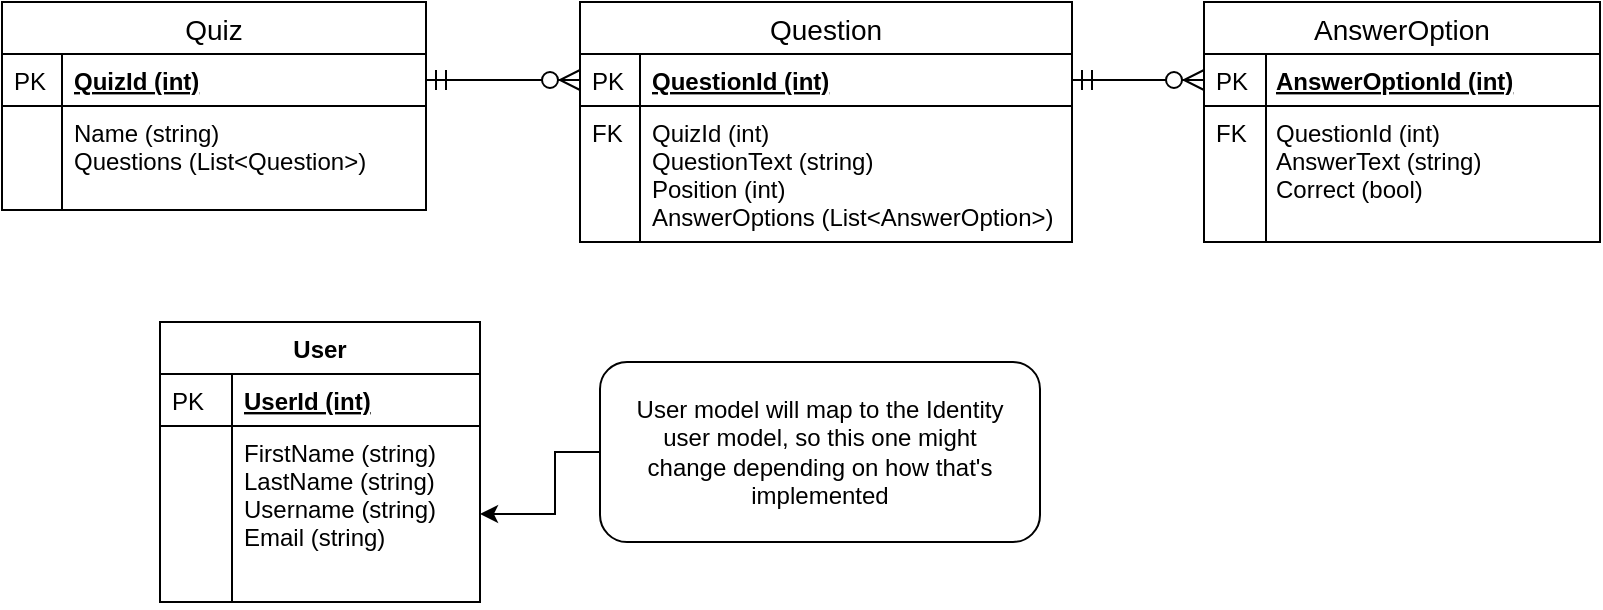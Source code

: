 <mxfile version="13.0.3" type="device"><diagram id="TMvF2rThjExEM2So8tfz" name="Page-1"><mxGraphModel dx="2128" dy="607" grid="0" gridSize="10" guides="1" tooltips="1" connect="1" arrows="1" fold="1" page="1" pageScale="1" pageWidth="850" pageHeight="1100" background="#FFFFFF" math="0" shadow="0"><root><mxCell id="0"/><mxCell id="1" parent="0"/><mxCell id="F-LjIgy3ygnJSt-M6D0Y-1" value="" style="edgeStyle=orthogonalEdgeStyle;endArrow=ERzeroToMany;startArrow=ERmandOne;shadow=0;strokeWidth=1;endSize=8;startSize=8;exitX=1;exitY=0.5;exitDx=0;exitDy=0;entryX=0;entryY=0.5;entryDx=0;entryDy=0;" parent="1" source="F-LjIgy3ygnJSt-M6D0Y-4" target="F-LjIgy3ygnJSt-M6D0Y-10" edge="1"><mxGeometry width="100" height="100" relative="1" as="geometry"><mxPoint x="190" y="490" as="sourcePoint"/><mxPoint x="270" y="490" as="targetPoint"/></mxGeometry></mxCell><mxCell id="F-LjIgy3ygnJSt-M6D0Y-2" value="" style="group" parent="1" vertex="1" connectable="0"><mxGeometry x="-740" y="30" width="212" height="120" as="geometry"/></mxCell><mxCell id="F-LjIgy3ygnJSt-M6D0Y-3" value="Quiz" style="swimlane;fontStyle=0;childLayout=stackLayout;horizontal=1;startSize=26;horizontalStack=0;resizeParent=1;resizeParentMax=0;resizeLast=0;collapsible=1;marginBottom=0;align=center;fontSize=14;" parent="F-LjIgy3ygnJSt-M6D0Y-2" vertex="1"><mxGeometry x="-79" width="212" height="104" as="geometry"><mxRectangle x="90" y="260" width="60" height="26" as="alternateBounds"/></mxGeometry></mxCell><mxCell id="F-LjIgy3ygnJSt-M6D0Y-4" value="QuizId (int)" style="shape=partialRectangle;top=0;left=0;right=0;bottom=1;align=left;verticalAlign=middle;fillColor=none;spacingLeft=34;spacingRight=4;overflow=hidden;rotatable=0;points=[[0,0.5],[1,0.5]];portConstraint=eastwest;dropTarget=0;fontStyle=5;fontSize=12;" parent="F-LjIgy3ygnJSt-M6D0Y-3" vertex="1"><mxGeometry y="26" width="212" height="26" as="geometry"/></mxCell><mxCell id="F-LjIgy3ygnJSt-M6D0Y-5" value="PK" style="shape=partialRectangle;top=0;left=0;bottom=0;fillColor=none;align=left;verticalAlign=middle;spacingLeft=4;spacingRight=4;overflow=hidden;rotatable=0;points=[];portConstraint=eastwest;part=1;fontSize=12;" parent="F-LjIgy3ygnJSt-M6D0Y-4" vertex="1" connectable="0"><mxGeometry width="30" height="26" as="geometry"/></mxCell><mxCell id="F-LjIgy3ygnJSt-M6D0Y-6" value="Name (string)&#10;Questions (List&lt;Question&gt;)" style="shape=partialRectangle;top=0;left=0;right=0;bottom=0;align=left;verticalAlign=top;fillColor=none;spacingLeft=34;spacingRight=4;overflow=hidden;rotatable=0;points=[[0,0.5],[1,0.5]];portConstraint=eastwest;dropTarget=0;fontSize=12;" parent="F-LjIgy3ygnJSt-M6D0Y-3" vertex="1"><mxGeometry y="52" width="212" height="52" as="geometry"/></mxCell><mxCell id="F-LjIgy3ygnJSt-M6D0Y-7" value="" style="shape=partialRectangle;top=0;left=0;bottom=0;fillColor=none;align=left;verticalAlign=top;spacingLeft=4;spacingRight=4;overflow=hidden;rotatable=0;points=[];portConstraint=eastwest;part=1;fontSize=12;" parent="F-LjIgy3ygnJSt-M6D0Y-6" vertex="1" connectable="0"><mxGeometry width="30" height="52" as="geometry"/></mxCell><mxCell id="F-LjIgy3ygnJSt-M6D0Y-8" value="" style="group" parent="1" vertex="1" connectable="0"><mxGeometry x="-530" y="30" width="246" height="120" as="geometry"/></mxCell><mxCell id="F-LjIgy3ygnJSt-M6D0Y-9" value="Question" style="swimlane;fontStyle=0;childLayout=stackLayout;horizontal=1;startSize=26;horizontalStack=0;resizeParent=1;resizeParentMax=0;resizeLast=0;collapsible=1;marginBottom=0;align=center;fontSize=14;" parent="F-LjIgy3ygnJSt-M6D0Y-8" vertex="1"><mxGeometry width="246" height="120" as="geometry"><mxRectangle x="90" y="260" width="60" height="26" as="alternateBounds"/></mxGeometry></mxCell><mxCell id="F-LjIgy3ygnJSt-M6D0Y-10" value="QuestionId (int)" style="shape=partialRectangle;top=0;left=0;right=0;bottom=1;align=left;verticalAlign=middle;fillColor=none;spacingLeft=34;spacingRight=4;overflow=hidden;rotatable=0;points=[[0,0.5],[1,0.5]];portConstraint=eastwest;dropTarget=0;fontStyle=5;fontSize=12;" parent="F-LjIgy3ygnJSt-M6D0Y-9" vertex="1"><mxGeometry y="26" width="246" height="26" as="geometry"/></mxCell><mxCell id="F-LjIgy3ygnJSt-M6D0Y-11" value="PK" style="shape=partialRectangle;top=0;left=0;bottom=0;fillColor=none;align=left;verticalAlign=middle;spacingLeft=4;spacingRight=4;overflow=hidden;rotatable=0;points=[];portConstraint=eastwest;part=1;fontSize=12;" parent="F-LjIgy3ygnJSt-M6D0Y-10" vertex="1" connectable="0"><mxGeometry width="30" height="26" as="geometry"/></mxCell><mxCell id="F-LjIgy3ygnJSt-M6D0Y-12" value="QuizId (int)&#10;QuestionText (string)&#10;Position (int)&#10;AnswerOptions (List&lt;AnswerOption&gt;)" style="shape=partialRectangle;top=0;left=0;right=0;bottom=0;align=left;verticalAlign=top;fillColor=none;spacingLeft=34;spacingRight=4;overflow=hidden;rotatable=0;points=[[0,0.5],[1,0.5]];portConstraint=eastwest;dropTarget=0;fontSize=12;" parent="F-LjIgy3ygnJSt-M6D0Y-9" vertex="1"><mxGeometry y="52" width="246" height="68" as="geometry"/></mxCell><mxCell id="F-LjIgy3ygnJSt-M6D0Y-13" value="FK" style="shape=partialRectangle;top=0;left=0;bottom=0;fillColor=none;align=left;verticalAlign=top;spacingLeft=4;spacingRight=4;overflow=hidden;rotatable=0;points=[];portConstraint=eastwest;part=1;fontSize=12;" parent="F-LjIgy3ygnJSt-M6D0Y-12" vertex="1" connectable="0"><mxGeometry width="30" height="68" as="geometry"/></mxCell><mxCell id="F-LjIgy3ygnJSt-M6D0Y-14" value="" style="group" parent="1" vertex="1" connectable="0"><mxGeometry x="-218" y="30" width="198" height="120" as="geometry"/></mxCell><mxCell id="F-LjIgy3ygnJSt-M6D0Y-15" value="AnswerOption" style="swimlane;fontStyle=0;childLayout=stackLayout;horizontal=1;startSize=26;horizontalStack=0;resizeParent=1;resizeParentMax=0;resizeLast=0;collapsible=1;marginBottom=0;align=center;fontSize=14;" parent="F-LjIgy3ygnJSt-M6D0Y-14" vertex="1"><mxGeometry width="198" height="120" as="geometry"><mxRectangle x="90" y="260" width="60" height="26" as="alternateBounds"/></mxGeometry></mxCell><mxCell id="F-LjIgy3ygnJSt-M6D0Y-16" value="AnswerOptionId (int)" style="shape=partialRectangle;top=0;left=0;right=0;bottom=1;align=left;verticalAlign=middle;fillColor=none;spacingLeft=34;spacingRight=4;overflow=hidden;rotatable=0;points=[[0,0.5],[1,0.5]];portConstraint=eastwest;dropTarget=0;fontStyle=5;fontSize=12;" parent="F-LjIgy3ygnJSt-M6D0Y-15" vertex="1"><mxGeometry y="26" width="198" height="26" as="geometry"/></mxCell><mxCell id="F-LjIgy3ygnJSt-M6D0Y-17" value="PK" style="shape=partialRectangle;top=0;left=0;bottom=0;fillColor=none;align=left;verticalAlign=middle;spacingLeft=4;spacingRight=4;overflow=hidden;rotatable=0;points=[];portConstraint=eastwest;part=1;fontSize=12;" parent="F-LjIgy3ygnJSt-M6D0Y-16" vertex="1" connectable="0"><mxGeometry width="31" height="26" as="geometry"/></mxCell><mxCell id="F-LjIgy3ygnJSt-M6D0Y-18" value="QuestionId (int)&#10;AnswerText (string)&#10;Correct (bool)&#10;" style="shape=partialRectangle;top=0;left=0;right=0;bottom=0;align=left;verticalAlign=top;fillColor=none;spacingLeft=34;spacingRight=4;overflow=hidden;rotatable=0;points=[[0,0.5],[1,0.5]];portConstraint=eastwest;dropTarget=0;fontSize=12;" parent="F-LjIgy3ygnJSt-M6D0Y-15" vertex="1"><mxGeometry y="52" width="198" height="68" as="geometry"/></mxCell><mxCell id="F-LjIgy3ygnJSt-M6D0Y-19" value="FK" style="shape=partialRectangle;top=0;left=0;bottom=0;fillColor=none;align=left;verticalAlign=top;spacingLeft=4;spacingRight=4;overflow=hidden;rotatable=0;points=[];portConstraint=eastwest;part=1;fontSize=12;" parent="F-LjIgy3ygnJSt-M6D0Y-18" vertex="1" connectable="0"><mxGeometry width="31" height="68" as="geometry"/></mxCell><mxCell id="F-LjIgy3ygnJSt-M6D0Y-20" value="" style="edgeStyle=orthogonalEdgeStyle;endArrow=ERzeroToMany;startArrow=ERmandOne;shadow=0;strokeWidth=1;endSize=8;startSize=8;exitX=1;exitY=0.5;exitDx=0;exitDy=0;entryX=0;entryY=0.5;entryDx=0;entryDy=0;" parent="1" source="F-LjIgy3ygnJSt-M6D0Y-10" target="F-LjIgy3ygnJSt-M6D0Y-16" edge="1"><mxGeometry width="100" height="100" relative="1" as="geometry"><mxPoint x="440" y="480" as="sourcePoint"/><mxPoint x="520" y="480" as="targetPoint"/></mxGeometry></mxCell><mxCell id="F-LjIgy3ygnJSt-M6D0Y-21" value="User" style="swimlane;fontStyle=1;childLayout=stackLayout;horizontal=1;startSize=26;horizontalStack=0;resizeParent=1;resizeLast=0;collapsible=1;marginBottom=0;rounded=0;shadow=0;strokeWidth=1;" parent="1" vertex="1"><mxGeometry x="-740" y="190" width="160" height="140" as="geometry"><mxRectangle x="160" y="120" width="160" height="26" as="alternateBounds"/></mxGeometry></mxCell><mxCell id="F-LjIgy3ygnJSt-M6D0Y-22" value="UserId (int)" style="shape=partialRectangle;top=0;left=0;right=0;bottom=1;align=left;verticalAlign=top;fillColor=none;spacingLeft=40;spacingRight=4;overflow=hidden;rotatable=0;points=[[0,0.5],[1,0.5]];portConstraint=eastwest;dropTarget=0;rounded=0;shadow=0;strokeWidth=1;fontStyle=5" parent="F-LjIgy3ygnJSt-M6D0Y-21" vertex="1"><mxGeometry y="26" width="160" height="26" as="geometry"/></mxCell><mxCell id="F-LjIgy3ygnJSt-M6D0Y-23" value="PK" style="shape=partialRectangle;top=0;left=0;bottom=0;fillColor=none;align=left;verticalAlign=top;spacingLeft=4;spacingRight=4;overflow=hidden;rotatable=0;points=[];portConstraint=eastwest;part=1;" parent="F-LjIgy3ygnJSt-M6D0Y-22" vertex="1" connectable="0"><mxGeometry width="36" height="26" as="geometry"/></mxCell><mxCell id="F-LjIgy3ygnJSt-M6D0Y-24" value="FirstName (string)&#10;LastName (string)&#10;Username (string)&#10;Email (string)" style="shape=partialRectangle;top=0;left=0;right=0;bottom=0;align=left;verticalAlign=top;fillColor=none;spacingLeft=40;spacingRight=4;overflow=hidden;rotatable=0;points=[[0,0.5],[1,0.5]];portConstraint=eastwest;dropTarget=0;rounded=0;shadow=0;strokeWidth=1;" parent="F-LjIgy3ygnJSt-M6D0Y-21" vertex="1"><mxGeometry y="52" width="160" height="88" as="geometry"/></mxCell><mxCell id="F-LjIgy3ygnJSt-M6D0Y-25" value="" style="shape=partialRectangle;top=0;left=0;bottom=0;fillColor=none;align=left;verticalAlign=top;spacingLeft=4;spacingRight=4;overflow=hidden;rotatable=0;points=[];portConstraint=eastwest;part=1;" parent="F-LjIgy3ygnJSt-M6D0Y-24" vertex="1" connectable="0"><mxGeometry width="36" height="88" as="geometry"/></mxCell><mxCell id="F-LjIgy3ygnJSt-M6D0Y-27" value="" style="edgeStyle=orthogonalEdgeStyle;rounded=0;orthogonalLoop=1;jettySize=auto;html=1;" parent="1" source="F-LjIgy3ygnJSt-M6D0Y-26" target="F-LjIgy3ygnJSt-M6D0Y-24" edge="1"><mxGeometry relative="1" as="geometry"/></mxCell><mxCell id="F-LjIgy3ygnJSt-M6D0Y-29" value="" style="group" parent="1" vertex="1" connectable="0"><mxGeometry x="-520" y="210" width="220" height="90" as="geometry"/></mxCell><mxCell id="F-LjIgy3ygnJSt-M6D0Y-28" value="" style="rounded=1;whiteSpace=wrap;html=1;" parent="F-LjIgy3ygnJSt-M6D0Y-29" vertex="1"><mxGeometry width="220" height="90" as="geometry"/></mxCell><mxCell id="F-LjIgy3ygnJSt-M6D0Y-26" value="User model will map to the Identity user model, so this one might change depending on how that's implemented" style="text;html=1;strokeColor=none;fillColor=none;align=center;verticalAlign=middle;whiteSpace=wrap;rounded=0;" parent="F-LjIgy3ygnJSt-M6D0Y-29" vertex="1"><mxGeometry x="15" width="190" height="90" as="geometry"/></mxCell></root></mxGraphModel></diagram></mxfile>